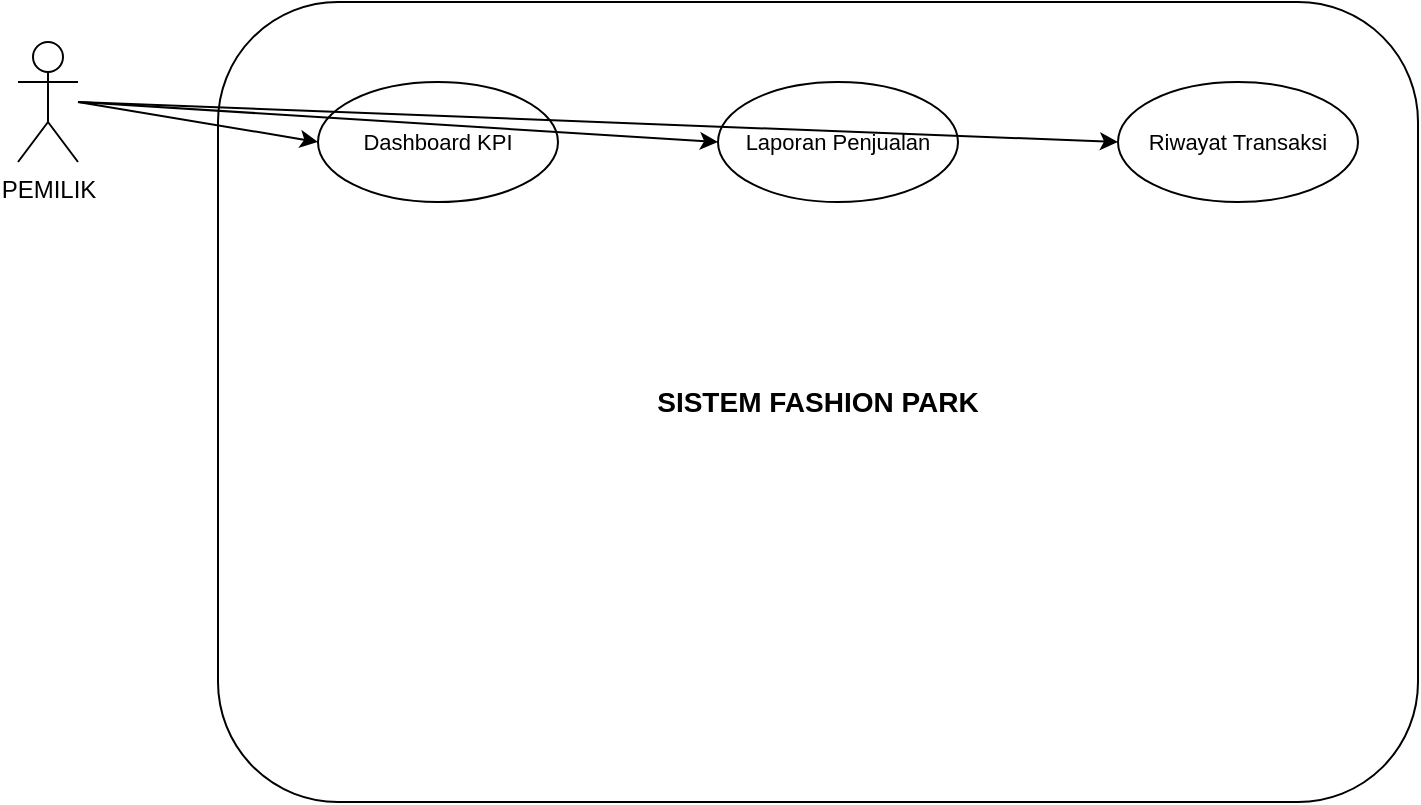 <?xml version="1.0" encoding="UTF-8"?>
<mxfile version="22.1.16" type="device">
  <diagram name="Simple Use Case" id="simple-usecase">
    <mxGraphModel dx="1422" dy="794" grid="1" gridSize="10" guides="1" tooltips="1" connect="1" arrows="1" fold="1" page="1" pageScale="1" pageWidth="800" pageHeight="600" math="0" shadow="0">
      <root>
        <mxCell id="0" />
        <mxCell id="1" parent="0" />
        
        <!-- Actor -->
        <mxCell id="actor" value="PEMILIK" style="shape=umlActor;verticalLabelPosition=bottom;verticalAlign=top;html=1;outlineConnect=0;fillColor=#ffffff;strokeColor=#000000;" vertex="1" parent="1">
          <mxGeometry x="50" y="100" width="30" height="60" as="geometry" />
        </mxCell>
        
        <!-- System Boundary -->
        <mxCell id="system" value="SISTEM FASHION PARK" style="rounded=1;whiteSpace=wrap;html=1;fillColor=#ffffff;strokeColor=#000000;fontSize=14;fontStyle=1;" vertex="1" parent="1">
          <mxGeometry x="150" y="80" width="600" height="400" as="geometry" />
        </mxCell>
        
        <!-- Use Cases -->
        <mxCell id="kpi" value="Dashboard KPI" style="ellipse;whiteSpace=wrap;html=1;fillColor=#ffffff;strokeColor=#000000;fontSize=11;" vertex="1" parent="1">
          <mxGeometry x="200" y="120" width="120" height="60" as="geometry" />
        </mxCell>
        
        <mxCell id="report" value="Laporan Penjualan" style="ellipse;whiteSpace=wrap;html=1;fillColor=#ffffff;strokeColor=#000000;fontSize=11;" vertex="1" parent="1">
          <mxGeometry x="400" y="120" width="120" height="60" as="geometry" />
        </mxCell>
        
        <mxCell id="history" value="Riwayat Transaksi" style="ellipse;whiteSpace=wrap;html=1;fillColor=#ffffff;strokeColor=#000000;fontSize=11;" vertex="1" parent="1">
          <mxGeometry x="600" y="120" width="120" height="60" as="geometry" />
        </mxCell>
        
        <!-- Connection -->
        <mxCell id="conn1" value="" style="endArrow=classic;html=1;rounded=0;exitX=1;exitY=0.5;exitDx=0;exitDy=0;entryX=0;entryY=0.5;entryDx=0;entryDy=0;strokeColor=#000000;" edge="1" parent="1" source="actor" target="kpi">
          <mxGeometry width="50" height="50" relative="1" as="geometry">
            <mxPoint x="400" y="400" as="sourcePoint" />
            <mxPoint x="450" y="350" as="targetPoint" />
          </mxGeometry>
        </mxCell>
        
        <mxCell id="conn2" value="" style="endArrow=classic;html=1;rounded=0;exitX=1;exitY=0.5;exitDx=0;exitDy=0;entryX=0;entryY=0.5;entryDx=0;entryDy=0;strokeColor=#000000;" edge="1" parent="1" source="actor" target="report">
          <mxGeometry width="50" height="50" relative="1" as="geometry">
            <mxPoint x="400" y="400" as="sourcePoint" />
            <mxPoint x="450" y="350" as="targetPoint" />
          </mxGeometry>
        </mxCell>
        
        <mxCell id="conn3" value="" style="endArrow=classic;html=1;rounded=0;exitX=1;exitY=0.5;exitDx=0;exitDy=0;entryX=0;entryY=0.5;entryDx=0;entryDy=0;strokeColor=#000000;" edge="1" parent="1" source="actor" target="history">
          <mxGeometry width="50" height="50" relative="1" as="geometry">
            <mxPoint x="400" y="400" as="sourcePoint" />
            <mxPoint x="450" y="350" as="targetPoint" />
          </mxGeometry>
        </mxCell>
        
      </root>
    </mxGraphModel>
  </diagram>
</mxfile>
